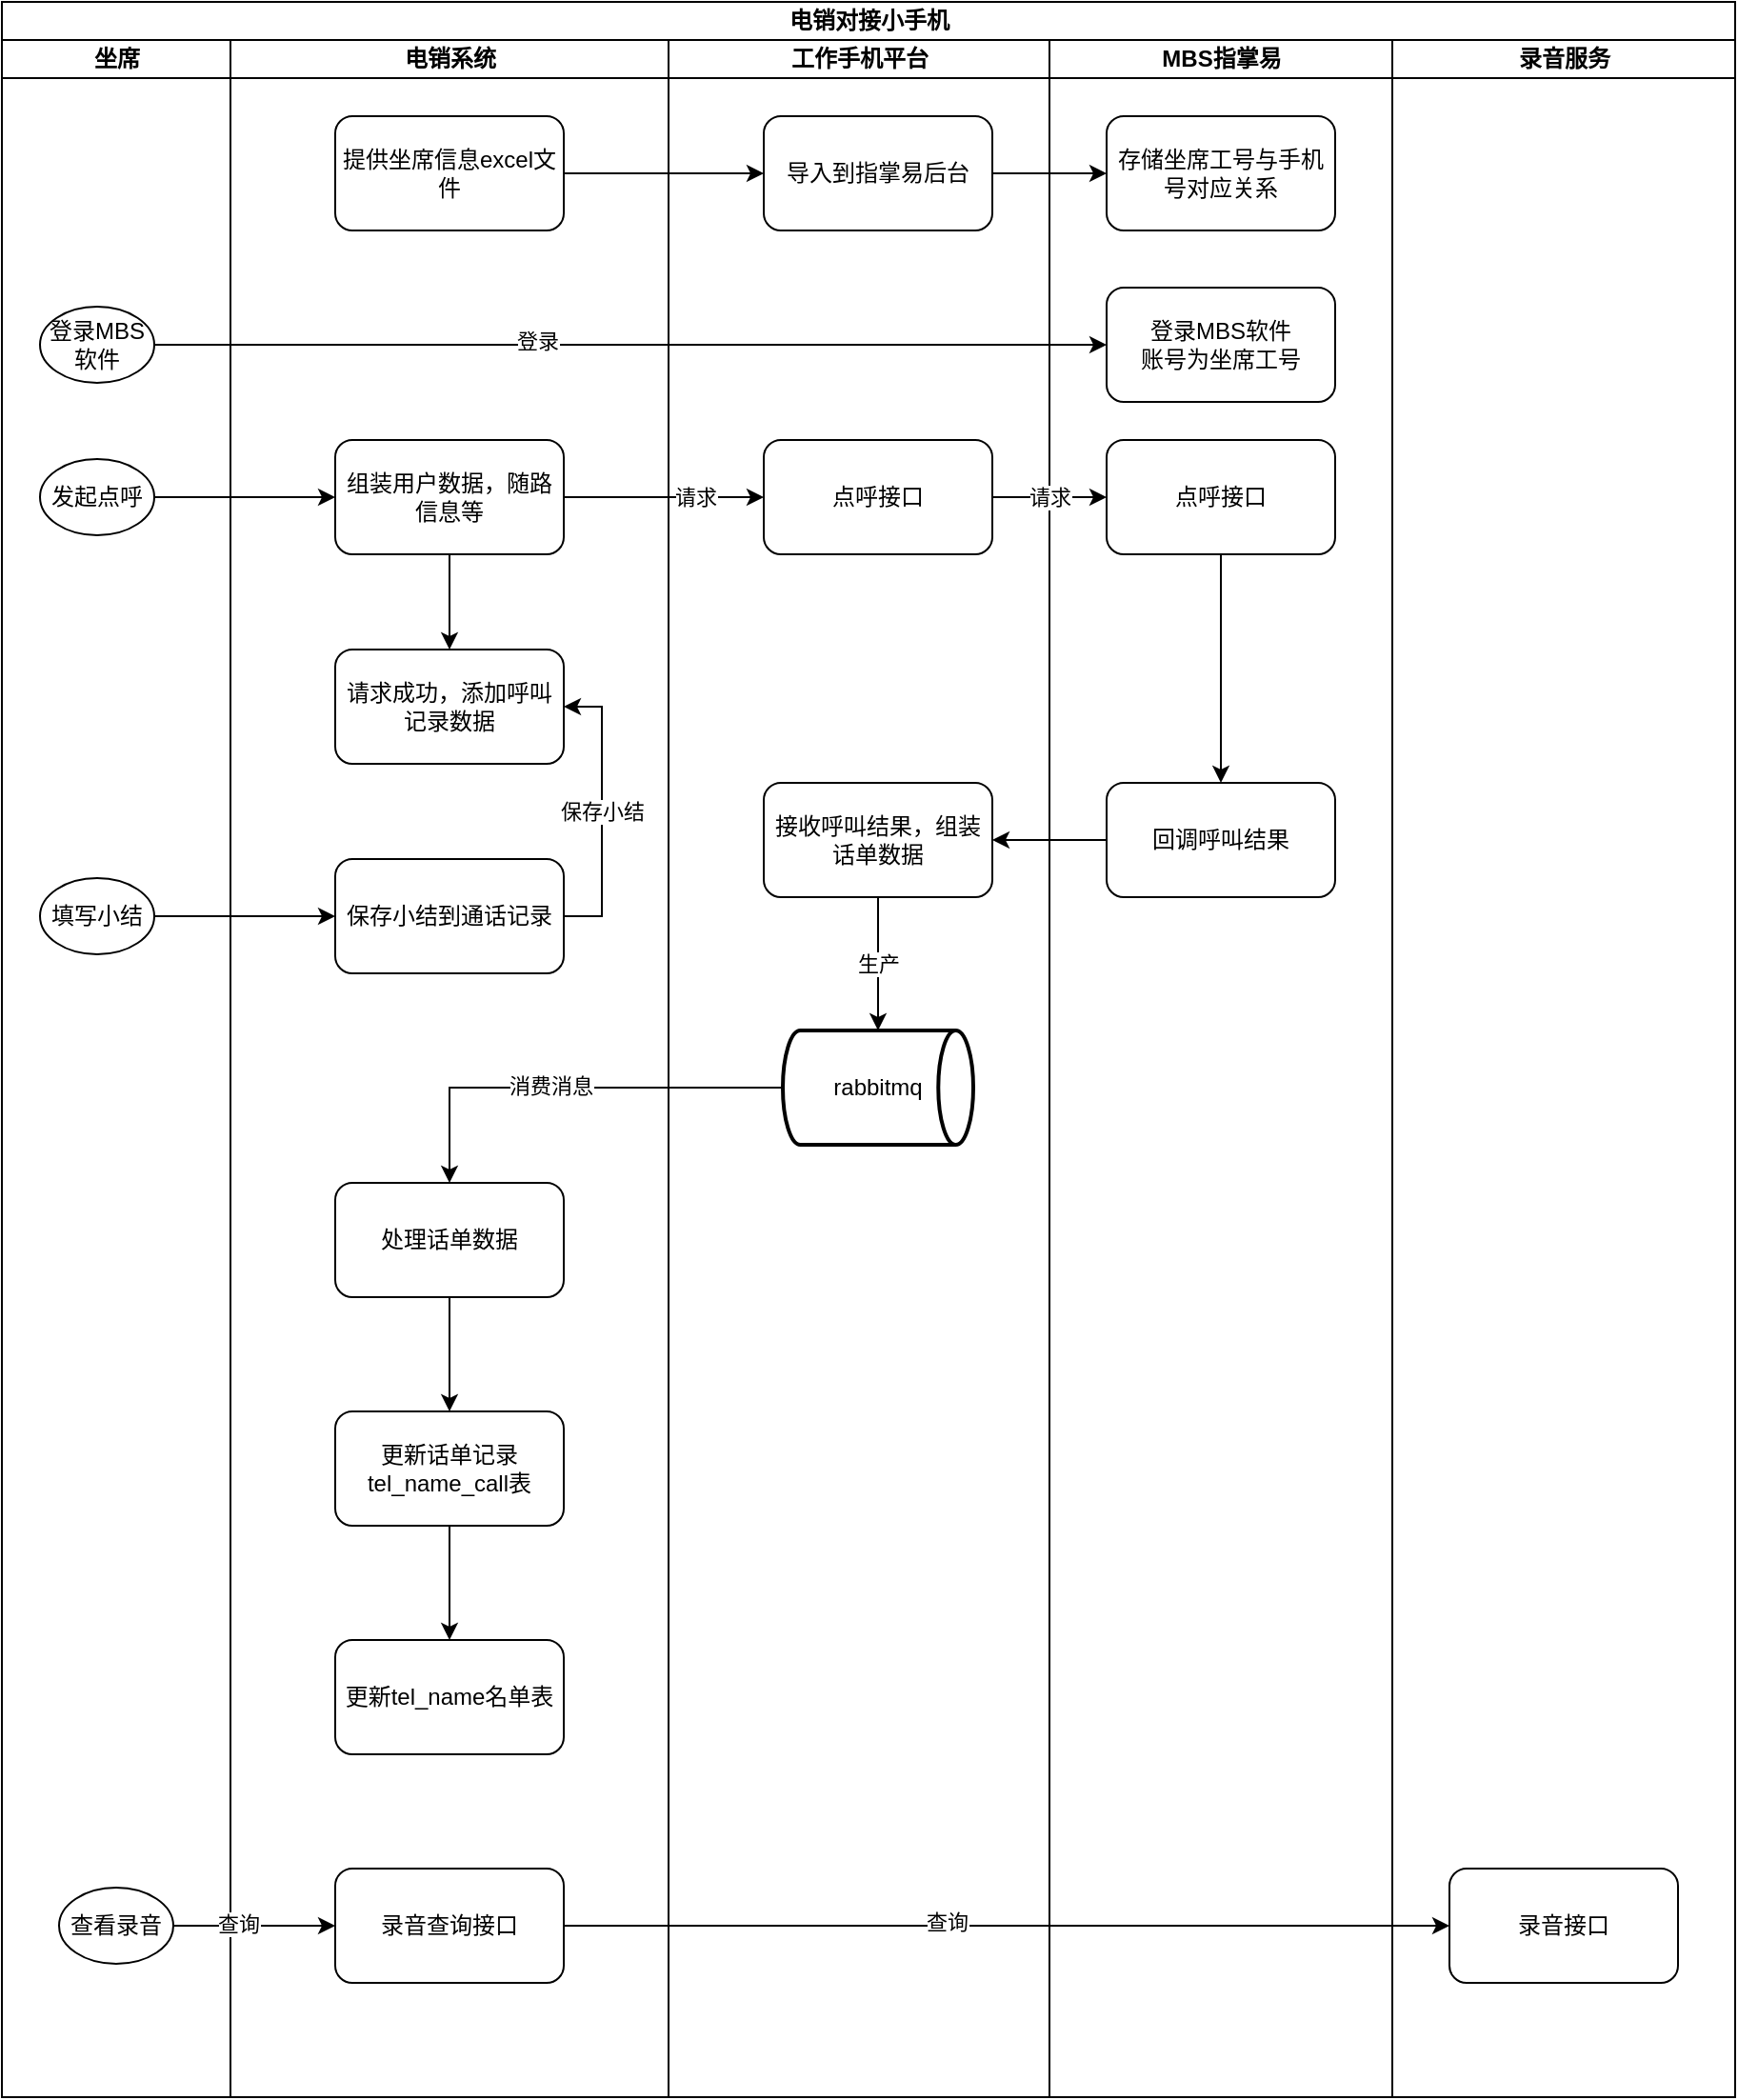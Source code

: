 <mxfile version="22.1.5" type="github">
  <diagram name="Page-1" id="74e2e168-ea6b-b213-b513-2b3c1d86103e">
    <mxGraphModel dx="988" dy="503" grid="1" gridSize="10" guides="1" tooltips="1" connect="1" arrows="1" fold="1" page="1" pageScale="1" pageWidth="1100" pageHeight="850" background="none" math="0" shadow="0">
      <root>
        <mxCell id="0" />
        <mxCell id="1" parent="0" />
        <mxCell id="j25qMS8JwtOt_eP3hICq-1" value="电销对接小手机" style="swimlane;childLayout=stackLayout;resizeParent=1;resizeParentMax=0;startSize=20;html=1;" vertex="1" parent="1">
          <mxGeometry x="360.0" y="130" width="910" height="1100" as="geometry" />
        </mxCell>
        <mxCell id="j25qMS8JwtOt_eP3hICq-14" value="坐席" style="swimlane;startSize=20;html=1;" vertex="1" parent="j25qMS8JwtOt_eP3hICq-1">
          <mxGeometry y="20" width="120" height="1080" as="geometry" />
        </mxCell>
        <mxCell id="j25qMS8JwtOt_eP3hICq-15" value="登录MBS软件" style="ellipse;whiteSpace=wrap;html=1;" vertex="1" parent="j25qMS8JwtOt_eP3hICq-14">
          <mxGeometry x="20.0" y="140" width="60" height="40" as="geometry" />
        </mxCell>
        <mxCell id="j25qMS8JwtOt_eP3hICq-18" value="发起点呼" style="ellipse;whiteSpace=wrap;html=1;" vertex="1" parent="j25qMS8JwtOt_eP3hICq-14">
          <mxGeometry x="20.0" y="220" width="60" height="40" as="geometry" />
        </mxCell>
        <mxCell id="j25qMS8JwtOt_eP3hICq-42" value="填写小结" style="ellipse;whiteSpace=wrap;html=1;" vertex="1" parent="j25qMS8JwtOt_eP3hICq-14">
          <mxGeometry x="20.0" y="440" width="60" height="40" as="geometry" />
        </mxCell>
        <mxCell id="j25qMS8JwtOt_eP3hICq-52" value="查看录音" style="ellipse;whiteSpace=wrap;html=1;" vertex="1" parent="j25qMS8JwtOt_eP3hICq-14">
          <mxGeometry x="30.0" y="970" width="60" height="40" as="geometry" />
        </mxCell>
        <mxCell id="j25qMS8JwtOt_eP3hICq-2" value="电销系统" style="swimlane;startSize=20;html=1;" vertex="1" parent="j25qMS8JwtOt_eP3hICq-1">
          <mxGeometry x="120" y="20" width="230" height="1080" as="geometry" />
        </mxCell>
        <mxCell id="j25qMS8JwtOt_eP3hICq-10" style="edgeStyle=orthogonalEdgeStyle;rounded=0;orthogonalLoop=1;jettySize=auto;html=1;" edge="1" parent="j25qMS8JwtOt_eP3hICq-2" source="j25qMS8JwtOt_eP3hICq-7">
          <mxGeometry relative="1" as="geometry">
            <mxPoint x="280.0" y="70" as="targetPoint" />
          </mxGeometry>
        </mxCell>
        <mxCell id="j25qMS8JwtOt_eP3hICq-7" value="提供坐席信息excel文件" style="rounded=1;whiteSpace=wrap;html=1;" vertex="1" parent="j25qMS8JwtOt_eP3hICq-2">
          <mxGeometry x="55.0" y="40" width="120" height="60" as="geometry" />
        </mxCell>
        <mxCell id="j25qMS8JwtOt_eP3hICq-27" value="" style="edgeStyle=orthogonalEdgeStyle;rounded=0;orthogonalLoop=1;jettySize=auto;html=1;" edge="1" parent="j25qMS8JwtOt_eP3hICq-2" source="j25qMS8JwtOt_eP3hICq-19" target="j25qMS8JwtOt_eP3hICq-26">
          <mxGeometry relative="1" as="geometry" />
        </mxCell>
        <mxCell id="j25qMS8JwtOt_eP3hICq-19" value="组装用户数据，随路信息等" style="rounded=1;whiteSpace=wrap;html=1;" vertex="1" parent="j25qMS8JwtOt_eP3hICq-2">
          <mxGeometry x="55.0" y="210" width="120" height="60" as="geometry" />
        </mxCell>
        <mxCell id="j25qMS8JwtOt_eP3hICq-26" value="请求成功，添加呼叫记录数据" style="rounded=1;whiteSpace=wrap;html=1;" vertex="1" parent="j25qMS8JwtOt_eP3hICq-2">
          <mxGeometry x="55.0" y="320" width="120" height="60" as="geometry" />
        </mxCell>
        <mxCell id="j25qMS8JwtOt_eP3hICq-39" value="" style="edgeStyle=orthogonalEdgeStyle;rounded=0;orthogonalLoop=1;jettySize=auto;html=1;" edge="1" parent="j25qMS8JwtOt_eP3hICq-2" source="j25qMS8JwtOt_eP3hICq-36" target="j25qMS8JwtOt_eP3hICq-38">
          <mxGeometry relative="1" as="geometry" />
        </mxCell>
        <mxCell id="j25qMS8JwtOt_eP3hICq-36" value="处理话单数据" style="rounded=1;whiteSpace=wrap;html=1;" vertex="1" parent="j25qMS8JwtOt_eP3hICq-2">
          <mxGeometry x="55.0" y="600" width="120" height="60" as="geometry" />
        </mxCell>
        <mxCell id="j25qMS8JwtOt_eP3hICq-41" value="" style="edgeStyle=orthogonalEdgeStyle;rounded=0;orthogonalLoop=1;jettySize=auto;html=1;" edge="1" parent="j25qMS8JwtOt_eP3hICq-2" source="j25qMS8JwtOt_eP3hICq-38" target="j25qMS8JwtOt_eP3hICq-40">
          <mxGeometry relative="1" as="geometry" />
        </mxCell>
        <mxCell id="j25qMS8JwtOt_eP3hICq-38" value="更新话单记录tel_name_call表" style="rounded=1;whiteSpace=wrap;html=1;" vertex="1" parent="j25qMS8JwtOt_eP3hICq-2">
          <mxGeometry x="55.0" y="720" width="120" height="60" as="geometry" />
        </mxCell>
        <mxCell id="j25qMS8JwtOt_eP3hICq-40" value="更新tel_name名单表" style="rounded=1;whiteSpace=wrap;html=1;" vertex="1" parent="j25qMS8JwtOt_eP3hICq-2">
          <mxGeometry x="55.0" y="840" width="120" height="60" as="geometry" />
        </mxCell>
        <mxCell id="j25qMS8JwtOt_eP3hICq-50" value="保存小结" style="edgeStyle=orthogonalEdgeStyle;rounded=0;orthogonalLoop=1;jettySize=auto;html=1;entryX=1;entryY=0.5;entryDx=0;entryDy=0;" edge="1" parent="j25qMS8JwtOt_eP3hICq-2" source="j25qMS8JwtOt_eP3hICq-43" target="j25qMS8JwtOt_eP3hICq-26">
          <mxGeometry relative="1" as="geometry">
            <Array as="points">
              <mxPoint x="195" y="460" />
              <mxPoint x="195" y="350" />
            </Array>
          </mxGeometry>
        </mxCell>
        <mxCell id="j25qMS8JwtOt_eP3hICq-43" value="保存小结到通话记录" style="rounded=1;whiteSpace=wrap;html=1;" vertex="1" parent="j25qMS8JwtOt_eP3hICq-2">
          <mxGeometry x="55.0" y="430" width="120" height="60" as="geometry" />
        </mxCell>
        <mxCell id="j25qMS8JwtOt_eP3hICq-55" value="录音查询接口" style="rounded=1;whiteSpace=wrap;html=1;" vertex="1" parent="j25qMS8JwtOt_eP3hICq-2">
          <mxGeometry x="55.0" y="960" width="120" height="60" as="geometry" />
        </mxCell>
        <mxCell id="j25qMS8JwtOt_eP3hICq-3" value="工作手机平台" style="swimlane;startSize=20;html=1;" vertex="1" parent="j25qMS8JwtOt_eP3hICq-1">
          <mxGeometry x="350" y="20" width="200" height="1080" as="geometry" />
        </mxCell>
        <mxCell id="j25qMS8JwtOt_eP3hICq-11" value="导入到指掌易后台" style="rounded=1;whiteSpace=wrap;html=1;" vertex="1" parent="j25qMS8JwtOt_eP3hICq-3">
          <mxGeometry x="50.0" y="40" width="120" height="60" as="geometry" />
        </mxCell>
        <mxCell id="j25qMS8JwtOt_eP3hICq-21" value="点呼接口" style="rounded=1;whiteSpace=wrap;html=1;" vertex="1" parent="j25qMS8JwtOt_eP3hICq-3">
          <mxGeometry x="50.0" y="210" width="120" height="60" as="geometry" />
        </mxCell>
        <mxCell id="j25qMS8JwtOt_eP3hICq-31" value="接收呼叫结果，组装话单数据" style="rounded=1;whiteSpace=wrap;html=1;" vertex="1" parent="j25qMS8JwtOt_eP3hICq-3">
          <mxGeometry x="50.0" y="390" width="120" height="60" as="geometry" />
        </mxCell>
        <mxCell id="j25qMS8JwtOt_eP3hICq-33" value="rabbitmq" style="strokeWidth=2;html=1;shape=mxgraph.flowchart.direct_data;whiteSpace=wrap;" vertex="1" parent="j25qMS8JwtOt_eP3hICq-3">
          <mxGeometry x="60.0" y="520" width="100" height="60" as="geometry" />
        </mxCell>
        <mxCell id="j25qMS8JwtOt_eP3hICq-34" value="生产" style="edgeStyle=orthogonalEdgeStyle;rounded=0;orthogonalLoop=1;jettySize=auto;html=1;entryX=0.5;entryY=0;entryDx=0;entryDy=0;entryPerimeter=0;" edge="1" parent="j25qMS8JwtOt_eP3hICq-3" source="j25qMS8JwtOt_eP3hICq-31" target="j25qMS8JwtOt_eP3hICq-33">
          <mxGeometry relative="1" as="geometry" />
        </mxCell>
        <mxCell id="j25qMS8JwtOt_eP3hICq-4" value="MBS指掌易" style="swimlane;startSize=20;html=1;" vertex="1" parent="j25qMS8JwtOt_eP3hICq-1">
          <mxGeometry x="550" y="20" width="180" height="1080" as="geometry" />
        </mxCell>
        <mxCell id="j25qMS8JwtOt_eP3hICq-12" value="存储坐席工号与手机号对应关系" style="rounded=1;whiteSpace=wrap;html=1;" vertex="1" parent="j25qMS8JwtOt_eP3hICq-4">
          <mxGeometry x="30.0" y="40" width="120" height="60" as="geometry" />
        </mxCell>
        <mxCell id="j25qMS8JwtOt_eP3hICq-17" value="登录MBS软件&lt;br&gt;账号为坐席工号" style="rounded=1;whiteSpace=wrap;html=1;" vertex="1" parent="j25qMS8JwtOt_eP3hICq-4">
          <mxGeometry x="30.0" y="130" width="120" height="60" as="geometry" />
        </mxCell>
        <mxCell id="j25qMS8JwtOt_eP3hICq-29" style="edgeStyle=orthogonalEdgeStyle;rounded=0;orthogonalLoop=1;jettySize=auto;html=1;" edge="1" parent="j25qMS8JwtOt_eP3hICq-4" source="j25qMS8JwtOt_eP3hICq-24">
          <mxGeometry relative="1" as="geometry">
            <mxPoint x="90.0" y="390" as="targetPoint" />
          </mxGeometry>
        </mxCell>
        <mxCell id="j25qMS8JwtOt_eP3hICq-24" value="点呼接口" style="rounded=1;whiteSpace=wrap;html=1;" vertex="1" parent="j25qMS8JwtOt_eP3hICq-4">
          <mxGeometry x="30.0" y="210" width="120" height="60" as="geometry" />
        </mxCell>
        <mxCell id="j25qMS8JwtOt_eP3hICq-30" value="回调呼叫结果" style="rounded=1;whiteSpace=wrap;html=1;" vertex="1" parent="j25qMS8JwtOt_eP3hICq-4">
          <mxGeometry x="30.0" y="390" width="120" height="60" as="geometry" />
        </mxCell>
        <mxCell id="j25qMS8JwtOt_eP3hICq-51" value="录音服务" style="swimlane;startSize=20;html=1;" vertex="1" parent="j25qMS8JwtOt_eP3hICq-1">
          <mxGeometry x="730" y="20" width="180" height="1080" as="geometry" />
        </mxCell>
        <mxCell id="j25qMS8JwtOt_eP3hICq-53" value="录音接口" style="rounded=1;whiteSpace=wrap;html=1;" vertex="1" parent="j25qMS8JwtOt_eP3hICq-51">
          <mxGeometry x="30.0" y="960" width="120" height="60" as="geometry" />
        </mxCell>
        <mxCell id="j25qMS8JwtOt_eP3hICq-13" style="edgeStyle=orthogonalEdgeStyle;rounded=0;orthogonalLoop=1;jettySize=auto;html=1;entryX=0;entryY=0.5;entryDx=0;entryDy=0;" edge="1" parent="j25qMS8JwtOt_eP3hICq-1" source="j25qMS8JwtOt_eP3hICq-11" target="j25qMS8JwtOt_eP3hICq-12">
          <mxGeometry relative="1" as="geometry" />
        </mxCell>
        <mxCell id="j25qMS8JwtOt_eP3hICq-16" style="edgeStyle=orthogonalEdgeStyle;rounded=0;orthogonalLoop=1;jettySize=auto;html=1;entryX=0;entryY=0.5;entryDx=0;entryDy=0;" edge="1" parent="j25qMS8JwtOt_eP3hICq-1" source="j25qMS8JwtOt_eP3hICq-15" target="j25qMS8JwtOt_eP3hICq-17">
          <mxGeometry relative="1" as="geometry">
            <mxPoint x="560.0" y="180" as="targetPoint" />
          </mxGeometry>
        </mxCell>
        <mxCell id="j25qMS8JwtOt_eP3hICq-28" value="登录" style="edgeLabel;html=1;align=center;verticalAlign=middle;resizable=0;points=[];" vertex="1" connectable="0" parent="j25qMS8JwtOt_eP3hICq-16">
          <mxGeometry x="-0.198" y="2" relative="1" as="geometry">
            <mxPoint as="offset" />
          </mxGeometry>
        </mxCell>
        <mxCell id="j25qMS8JwtOt_eP3hICq-20" style="edgeStyle=orthogonalEdgeStyle;rounded=0;orthogonalLoop=1;jettySize=auto;html=1;" edge="1" parent="j25qMS8JwtOt_eP3hICq-1" source="j25qMS8JwtOt_eP3hICq-18" target="j25qMS8JwtOt_eP3hICq-19">
          <mxGeometry relative="1" as="geometry" />
        </mxCell>
        <mxCell id="j25qMS8JwtOt_eP3hICq-22" style="edgeStyle=orthogonalEdgeStyle;rounded=0;orthogonalLoop=1;jettySize=auto;html=1;entryX=0;entryY=0.5;entryDx=0;entryDy=0;" edge="1" parent="j25qMS8JwtOt_eP3hICq-1" source="j25qMS8JwtOt_eP3hICq-19" target="j25qMS8JwtOt_eP3hICq-21">
          <mxGeometry relative="1" as="geometry" />
        </mxCell>
        <mxCell id="j25qMS8JwtOt_eP3hICq-23" value="请求" style="edgeLabel;html=1;align=center;verticalAlign=middle;resizable=0;points=[];" vertex="1" connectable="0" parent="j25qMS8JwtOt_eP3hICq-22">
          <mxGeometry x="0.303" relative="1" as="geometry">
            <mxPoint as="offset" />
          </mxGeometry>
        </mxCell>
        <mxCell id="j25qMS8JwtOt_eP3hICq-25" value="请求" style="edgeStyle=orthogonalEdgeStyle;rounded=0;orthogonalLoop=1;jettySize=auto;html=1;entryX=0;entryY=0.5;entryDx=0;entryDy=0;" edge="1" parent="j25qMS8JwtOt_eP3hICq-1" source="j25qMS8JwtOt_eP3hICq-21" target="j25qMS8JwtOt_eP3hICq-24">
          <mxGeometry relative="1" as="geometry" />
        </mxCell>
        <mxCell id="j25qMS8JwtOt_eP3hICq-32" style="edgeStyle=orthogonalEdgeStyle;rounded=0;orthogonalLoop=1;jettySize=auto;html=1;entryX=1;entryY=0.5;entryDx=0;entryDy=0;" edge="1" parent="j25qMS8JwtOt_eP3hICq-1" source="j25qMS8JwtOt_eP3hICq-30" target="j25qMS8JwtOt_eP3hICq-31">
          <mxGeometry relative="1" as="geometry" />
        </mxCell>
        <mxCell id="j25qMS8JwtOt_eP3hICq-35" style="edgeStyle=orthogonalEdgeStyle;rounded=0;orthogonalLoop=1;jettySize=auto;html=1;entryX=0.5;entryY=0;entryDx=0;entryDy=0;" edge="1" parent="j25qMS8JwtOt_eP3hICq-1" source="j25qMS8JwtOt_eP3hICq-33" target="j25qMS8JwtOt_eP3hICq-36">
          <mxGeometry relative="1" as="geometry">
            <mxPoint x="220.0" y="570" as="targetPoint" />
          </mxGeometry>
        </mxCell>
        <mxCell id="j25qMS8JwtOt_eP3hICq-37" value="消费消息" style="edgeLabel;html=1;align=center;verticalAlign=middle;resizable=0;points=[];" vertex="1" connectable="0" parent="j25qMS8JwtOt_eP3hICq-35">
          <mxGeometry x="0.087" y="-1" relative="1" as="geometry">
            <mxPoint as="offset" />
          </mxGeometry>
        </mxCell>
        <mxCell id="j25qMS8JwtOt_eP3hICq-44" style="edgeStyle=orthogonalEdgeStyle;rounded=0;orthogonalLoop=1;jettySize=auto;html=1;entryX=0;entryY=0.5;entryDx=0;entryDy=0;" edge="1" parent="j25qMS8JwtOt_eP3hICq-1" source="j25qMS8JwtOt_eP3hICq-42" target="j25qMS8JwtOt_eP3hICq-43">
          <mxGeometry relative="1" as="geometry" />
        </mxCell>
        <mxCell id="j25qMS8JwtOt_eP3hICq-56" style="edgeStyle=orthogonalEdgeStyle;rounded=0;orthogonalLoop=1;jettySize=auto;html=1;entryX=0;entryY=0.5;entryDx=0;entryDy=0;" edge="1" parent="j25qMS8JwtOt_eP3hICq-1" source="j25qMS8JwtOt_eP3hICq-52" target="j25qMS8JwtOt_eP3hICq-55">
          <mxGeometry relative="1" as="geometry" />
        </mxCell>
        <mxCell id="j25qMS8JwtOt_eP3hICq-57" value="查询" style="edgeLabel;html=1;align=center;verticalAlign=middle;resizable=0;points=[];" vertex="1" connectable="0" parent="j25qMS8JwtOt_eP3hICq-56">
          <mxGeometry x="-0.213" y="1" relative="1" as="geometry">
            <mxPoint as="offset" />
          </mxGeometry>
        </mxCell>
        <mxCell id="j25qMS8JwtOt_eP3hICq-58" style="edgeStyle=orthogonalEdgeStyle;rounded=0;orthogonalLoop=1;jettySize=auto;html=1;entryX=0;entryY=0.5;entryDx=0;entryDy=0;" edge="1" parent="j25qMS8JwtOt_eP3hICq-1" source="j25qMS8JwtOt_eP3hICq-55" target="j25qMS8JwtOt_eP3hICq-53">
          <mxGeometry relative="1" as="geometry" />
        </mxCell>
        <mxCell id="j25qMS8JwtOt_eP3hICq-59" value="查询" style="edgeLabel;html=1;align=center;verticalAlign=middle;resizable=0;points=[];" vertex="1" connectable="0" parent="j25qMS8JwtOt_eP3hICq-58">
          <mxGeometry x="-0.136" y="2" relative="1" as="geometry">
            <mxPoint as="offset" />
          </mxGeometry>
        </mxCell>
      </root>
    </mxGraphModel>
  </diagram>
</mxfile>
